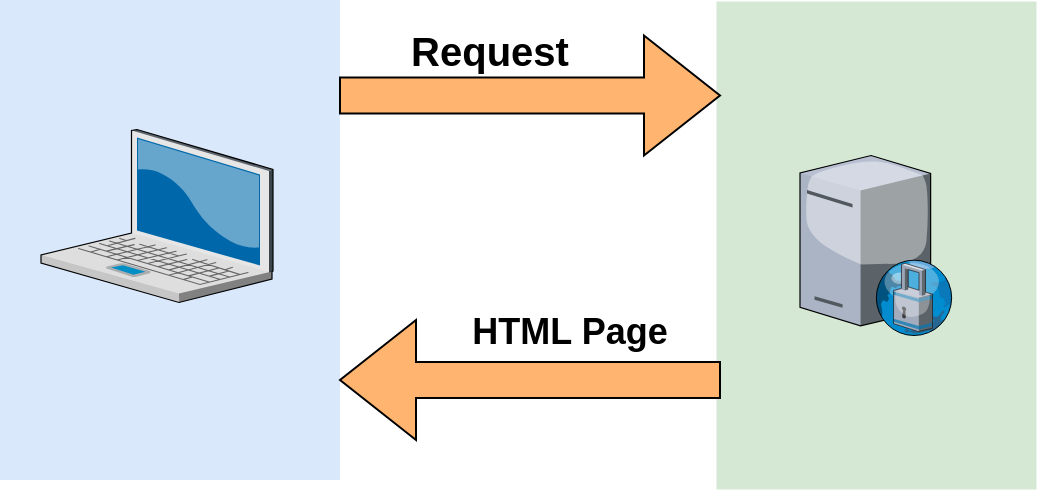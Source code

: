 <mxfile version="20.8.11" type="github">
  <diagram name="Page-1" id="e3a06f82-3646-2815-327d-82caf3d4e204">
    <mxGraphModel dx="1434" dy="756" grid="1" gridSize="10" guides="1" tooltips="1" connect="1" arrows="1" fold="1" page="1" pageScale="1.5" pageWidth="1169" pageHeight="826" background="none" math="0" shadow="0">
      <root>
        <mxCell id="0" style=";html=1;" />
        <mxCell id="1" style=";html=1;" parent="0" />
        <mxCell id="6a7d8f32e03d9370-60" value="" style="whiteSpace=wrap;html=1;fillColor=#d5e8d4;fontSize=14;strokeColor=none;verticalAlign=top;" parent="1" vertex="1">
          <mxGeometry x="898.25" y="860.75" width="160" height="244" as="geometry" />
        </mxCell>
        <mxCell id="6a7d8f32e03d9370-58" value="" style="whiteSpace=wrap;html=1;fillColor=#dae8fc;fontSize=14;strokeColor=none;verticalAlign=top;" parent="1" vertex="1">
          <mxGeometry x="540" y="860" width="170" height="240" as="geometry" />
        </mxCell>
        <mxCell id="6a7d8f32e03d9370-1" value="" style="verticalLabelPosition=bottom;aspect=fixed;html=1;verticalAlign=top;strokeColor=none;shape=mxgraph.citrix.laptop_2;fillColor=#66B2FF;gradientColor=#0066CC;fontSize=14;" parent="1" vertex="1">
          <mxGeometry x="560.5" y="924.75" width="116" height="86.5" as="geometry" />
        </mxCell>
        <mxCell id="6a7d8f32e03d9370-25" value="" style="verticalLabelPosition=bottom;aspect=fixed;html=1;verticalAlign=top;strokeColor=none;shape=mxgraph.citrix.proxy_server;fillColor=#66B2FF;gradientColor=#0066CC;fontSize=14;" parent="1" vertex="1">
          <mxGeometry x="940" y="937.75" width="76.5" height="90" as="geometry" />
        </mxCell>
        <mxCell id="lf8qCVuUsni2WL6netFp-6" value="" style="shape=singleArrow;whiteSpace=wrap;html=1;fontFamily=Helvetica;fontSize=11;fontColor=default;strokeColor=#000000;fillColor=#FFB570;" vertex="1" parent="1">
          <mxGeometry x="710" y="877.75" width="190" height="60" as="geometry" />
        </mxCell>
        <mxCell id="lf8qCVuUsni2WL6netFp-7" value="" style="shape=singleArrow;direction=west;whiteSpace=wrap;html=1;fontFamily=Helvetica;fontSize=11;fontColor=default;fillColor=#FFB570;" vertex="1" parent="1">
          <mxGeometry x="710" y="1020" width="190" height="60" as="geometry" />
        </mxCell>
        <mxCell id="lf8qCVuUsni2WL6netFp-9" value="&lt;font style=&quot;font-size: 20px;&quot;&gt;&lt;b&gt;Request&lt;/b&gt;&lt;/font&gt;" style="text;html=1;strokeColor=none;fillColor=none;align=center;verticalAlign=middle;whiteSpace=wrap;rounded=0;fontSize=11;fontFamily=Helvetica;fontColor=default;strokeWidth=3;" vertex="1" parent="1">
          <mxGeometry x="720" y="870" width="130" height="30" as="geometry" />
        </mxCell>
        <mxCell id="lf8qCVuUsni2WL6netFp-10" value="&lt;font style=&quot;font-size: 18px;&quot;&gt;&lt;b&gt;HTML Page&lt;/b&gt;&lt;/font&gt;" style="text;html=1;strokeColor=none;fillColor=none;align=center;verticalAlign=middle;whiteSpace=wrap;rounded=0;fontSize=11;fontFamily=Helvetica;fontColor=default;" vertex="1" parent="1">
          <mxGeometry x="760" y="1011.25" width="130" height="30" as="geometry" />
        </mxCell>
      </root>
    </mxGraphModel>
  </diagram>
</mxfile>
